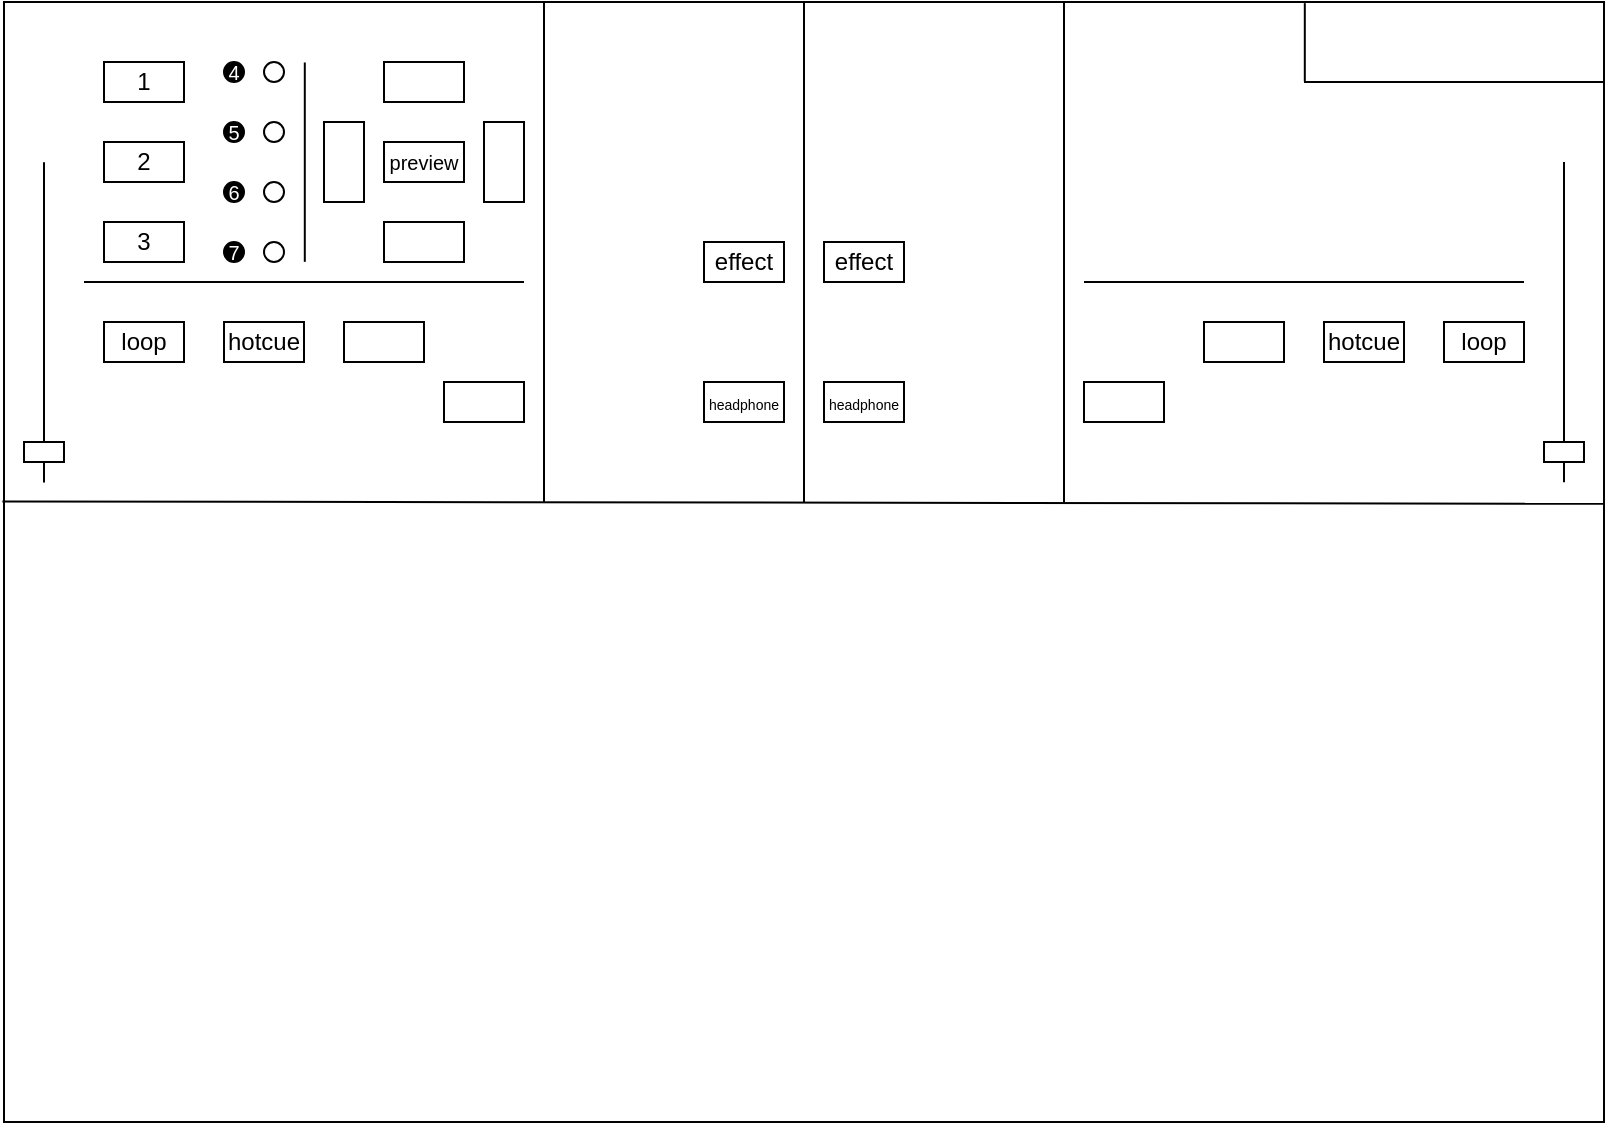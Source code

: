 <mxfile>
    <diagram id="B4NR_0uCJh04FXp4RiOp" name="Page-1">
        <mxGraphModel dx="894" dy="466" grid="1" gridSize="10" guides="1" tooltips="1" connect="1" arrows="1" fold="1" page="1" pageScale="1" pageWidth="850" pageHeight="1100" math="0" shadow="0">
            <root>
                <mxCell id="0"/>
                <mxCell id="1" parent="0"/>
                <mxCell id="2" value="" style="rounded=0;whiteSpace=wrap;html=1;" parent="1" vertex="1">
                    <mxGeometry x="40" y="40" width="800" height="560" as="geometry"/>
                </mxCell>
                <mxCell id="3" value="1" style="rounded=0;whiteSpace=wrap;html=1;" parent="1" vertex="1">
                    <mxGeometry x="90" y="70" width="40" height="20" as="geometry"/>
                </mxCell>
                <mxCell id="4" value="2" style="rounded=0;whiteSpace=wrap;html=1;" parent="1" vertex="1">
                    <mxGeometry x="90" y="110" width="40" height="20" as="geometry"/>
                </mxCell>
                <mxCell id="5" value="3" style="rounded=0;whiteSpace=wrap;html=1;" parent="1" vertex="1">
                    <mxGeometry x="90" y="150" width="40" height="20" as="geometry"/>
                </mxCell>
                <mxCell id="6" value="&lt;font color=&quot;#ffffff&quot; style=&quot;font-size: 10px;&quot;&gt;4&lt;/font&gt;" style="ellipse;whiteSpace=wrap;html=1;aspect=fixed;fillColor=#000000;fontSize=10;" parent="1" vertex="1">
                    <mxGeometry x="150" y="70" width="10" height="10" as="geometry"/>
                </mxCell>
                <mxCell id="7" value="&lt;font color=&quot;#ffffff&quot; style=&quot;font-size: 10px;&quot;&gt;5&lt;/font&gt;" style="ellipse;whiteSpace=wrap;html=1;aspect=fixed;fillColor=#000000;fontSize=10;" parent="1" vertex="1">
                    <mxGeometry x="150" y="100" width="10" height="10" as="geometry"/>
                </mxCell>
                <mxCell id="8" value="&lt;font color=&quot;#ffffff&quot; style=&quot;font-size: 10px;&quot;&gt;6&lt;/font&gt;" style="ellipse;whiteSpace=wrap;html=1;aspect=fixed;fillColor=#000000;fontSize=10;" parent="1" vertex="1">
                    <mxGeometry x="150" y="130" width="10" height="10" as="geometry"/>
                </mxCell>
                <mxCell id="9" value="&lt;font style=&quot;font-size: 10px;&quot; color=&quot;#ffffff&quot;&gt;7&lt;/font&gt;" style="ellipse;whiteSpace=wrap;html=1;aspect=fixed;fillColor=#000000;" parent="1" vertex="1">
                    <mxGeometry x="150" y="160" width="10" height="10" as="geometry"/>
                </mxCell>
                <mxCell id="14" value="" style="ellipse;whiteSpace=wrap;html=1;aspect=fixed;" parent="1" vertex="1">
                    <mxGeometry x="170" y="70" width="10" height="10" as="geometry"/>
                </mxCell>
                <mxCell id="15" value="" style="ellipse;whiteSpace=wrap;html=1;aspect=fixed;" parent="1" vertex="1">
                    <mxGeometry x="170" y="100" width="10" height="10" as="geometry"/>
                </mxCell>
                <mxCell id="16" value="" style="ellipse;whiteSpace=wrap;html=1;aspect=fixed;" parent="1" vertex="1">
                    <mxGeometry x="170" y="130" width="10" height="10" as="geometry"/>
                </mxCell>
                <mxCell id="17" value="" style="ellipse;whiteSpace=wrap;html=1;aspect=fixed;" parent="1" vertex="1">
                    <mxGeometry x="170" y="160" width="10" height="10" as="geometry"/>
                </mxCell>
                <mxCell id="18" value="" style="endArrow=none;html=1;entryX=0.188;entryY=0.054;entryDx=0;entryDy=0;entryPerimeter=0;exitX=0.188;exitY=0.232;exitDx=0;exitDy=0;exitPerimeter=0;" parent="1" source="2" target="2" edge="1">
                    <mxGeometry width="50" height="50" relative="1" as="geometry">
                        <mxPoint x="170" y="130" as="sourcePoint"/>
                        <mxPoint x="220" y="80" as="targetPoint"/>
                    </mxGeometry>
                </mxCell>
                <mxCell id="19" value="" style="endArrow=none;html=1;exitX=-0.001;exitY=0.446;exitDx=0;exitDy=0;entryX=1;entryY=0.448;entryDx=0;entryDy=0;exitPerimeter=0;entryPerimeter=0;" parent="1" source="2" target="2" edge="1">
                    <mxGeometry width="50" height="50" relative="1" as="geometry">
                        <mxPoint x="440" y="270" as="sourcePoint"/>
                        <mxPoint x="490" y="220" as="targetPoint"/>
                    </mxGeometry>
                </mxCell>
                <mxCell id="20" value="" style="endArrow=none;html=1;entryX=0.5;entryY=0;entryDx=0;entryDy=0;" parent="1" target="2" edge="1">
                    <mxGeometry width="50" height="50" relative="1" as="geometry">
                        <mxPoint x="440" y="290" as="sourcePoint"/>
                        <mxPoint x="500" y="110" as="targetPoint"/>
                    </mxGeometry>
                </mxCell>
                <mxCell id="21" value="" style="endArrow=none;html=1;entryX=0.025;entryY=0.143;entryDx=0;entryDy=0;entryPerimeter=0;exitX=0.025;exitY=0.429;exitDx=0;exitDy=0;exitPerimeter=0;" parent="1" source="2" target="2" edge="1">
                    <mxGeometry width="50" height="50" relative="1" as="geometry">
                        <mxPoint x="120" y="280" as="sourcePoint"/>
                        <mxPoint x="170" y="230" as="targetPoint"/>
                    </mxGeometry>
                </mxCell>
                <mxCell id="22" value="" style="endArrow=none;html=1;entryX=0.025;entryY=0.143;entryDx=0;entryDy=0;entryPerimeter=0;exitX=0.025;exitY=0.429;exitDx=0;exitDy=0;exitPerimeter=0;" parent="1" edge="1">
                    <mxGeometry width="50" height="50" relative="1" as="geometry">
                        <mxPoint x="820" y="280.16" as="sourcePoint"/>
                        <mxPoint x="820" y="120.0" as="targetPoint"/>
                    </mxGeometry>
                </mxCell>
                <mxCell id="24" value="" style="rounded=0;whiteSpace=wrap;html=1;fillColor=#FFFFFF;" parent="1" vertex="1">
                    <mxGeometry x="810" y="260" width="20" height="10" as="geometry"/>
                </mxCell>
                <mxCell id="26" value="" style="rounded=0;whiteSpace=wrap;html=1;fillColor=#FFFFFF;" parent="1" vertex="1">
                    <mxGeometry x="50" y="260" width="20" height="10" as="geometry"/>
                </mxCell>
                <mxCell id="29" value="" style="rounded=0;whiteSpace=wrap;html=1;" parent="1" vertex="1">
                    <mxGeometry x="230" y="70" width="40" height="20" as="geometry"/>
                </mxCell>
                <mxCell id="30" value="&lt;font style=&quot;font-size: 10px;&quot;&gt;preview&lt;/font&gt;" style="rounded=0;whiteSpace=wrap;html=1;" parent="1" vertex="1">
                    <mxGeometry x="230" y="110" width="40" height="20" as="geometry"/>
                </mxCell>
                <mxCell id="31" value="" style="rounded=0;whiteSpace=wrap;html=1;" parent="1" vertex="1">
                    <mxGeometry x="230" y="150" width="40" height="20" as="geometry"/>
                </mxCell>
                <mxCell id="32" value="" style="rounded=0;whiteSpace=wrap;html=1;rotation=-90;" parent="1" vertex="1">
                    <mxGeometry x="190" y="110" width="40" height="20" as="geometry"/>
                </mxCell>
                <mxCell id="33" value="" style="rounded=0;whiteSpace=wrap;html=1;rotation=-90;" parent="1" vertex="1">
                    <mxGeometry x="270" y="110" width="40" height="20" as="geometry"/>
                </mxCell>
                <mxCell id="34" value="" style="endArrow=none;html=1;entryX=0.5;entryY=0;entryDx=0;entryDy=0;" parent="1" edge="1">
                    <mxGeometry width="50" height="50" relative="1" as="geometry">
                        <mxPoint x="310.0" y="290" as="sourcePoint"/>
                        <mxPoint x="310.0" y="40" as="targetPoint"/>
                    </mxGeometry>
                </mxCell>
                <mxCell id="35" value="" style="endArrow=none;html=1;entryX=0.5;entryY=0;entryDx=0;entryDy=0;" parent="1" edge="1">
                    <mxGeometry width="50" height="50" relative="1" as="geometry">
                        <mxPoint x="570.0" y="290" as="sourcePoint"/>
                        <mxPoint x="570.0" y="40" as="targetPoint"/>
                    </mxGeometry>
                </mxCell>
                <mxCell id="37" value="" style="endArrow=none;html=1;fontSize=10;fontColor=#FFFFFF;exitX=0.05;exitY=0.25;exitDx=0;exitDy=0;exitPerimeter=0;" parent="1" edge="1">
                    <mxGeometry width="50" height="50" relative="1" as="geometry">
                        <mxPoint x="580" y="180" as="sourcePoint"/>
                        <mxPoint x="800" y="180" as="targetPoint"/>
                    </mxGeometry>
                </mxCell>
                <mxCell id="38" value="" style="endArrow=none;html=1;fontSize=10;fontColor=#FFFFFF;exitX=0.05;exitY=0.25;exitDx=0;exitDy=0;exitPerimeter=0;" parent="1" edge="1">
                    <mxGeometry width="50" height="50" relative="1" as="geometry">
                        <mxPoint x="80" y="180" as="sourcePoint"/>
                        <mxPoint x="300" y="180" as="targetPoint"/>
                    </mxGeometry>
                </mxCell>
                <mxCell id="39" value="" style="endArrow=none;html=1;fontSize=10;fontColor=#FFFFFF;" parent="1" edge="1">
                    <mxGeometry width="50" height="50" relative="1" as="geometry">
                        <mxPoint x="690" y="80" as="sourcePoint"/>
                        <mxPoint x="840" y="80" as="targetPoint"/>
                    </mxGeometry>
                </mxCell>
                <mxCell id="40" value="" style="endArrow=none;html=1;fontSize=10;fontColor=#FFFFFF;exitX=0.813;exitY=0.071;exitDx=0;exitDy=0;exitPerimeter=0;entryX=0.813;entryY=0.001;entryDx=0;entryDy=0;entryPerimeter=0;" parent="1" source="2" target="2" edge="1">
                    <mxGeometry width="50" height="50" relative="1" as="geometry">
                        <mxPoint x="690" y="90" as="sourcePoint"/>
                        <mxPoint x="740" y="40" as="targetPoint"/>
                    </mxGeometry>
                </mxCell>
                <mxCell id="41" value="loop" style="rounded=0;whiteSpace=wrap;html=1;" parent="1" vertex="1">
                    <mxGeometry x="90" y="200" width="40" height="20" as="geometry"/>
                </mxCell>
                <mxCell id="42" value="hotcue" style="rounded=0;whiteSpace=wrap;html=1;" parent="1" vertex="1">
                    <mxGeometry x="150" y="200" width="40" height="20" as="geometry"/>
                </mxCell>
                <mxCell id="43" value="" style="rounded=0;whiteSpace=wrap;html=1;" parent="1" vertex="1">
                    <mxGeometry x="210" y="200" width="40" height="20" as="geometry"/>
                </mxCell>
                <mxCell id="44" value="" style="rounded=0;whiteSpace=wrap;html=1;" parent="1" vertex="1">
                    <mxGeometry x="260" y="230" width="40" height="20" as="geometry"/>
                </mxCell>
                <mxCell id="45" value="" style="rounded=0;whiteSpace=wrap;html=1;flipH=0;flipV=0;direction=west;" parent="1" vertex="1">
                    <mxGeometry x="640" y="200" width="40" height="20" as="geometry"/>
                </mxCell>
                <mxCell id="46" value="hotcue" style="rounded=0;whiteSpace=wrap;html=1;flipH=0;flipV=0;direction=west;" parent="1" vertex="1">
                    <mxGeometry x="700" y="200" width="40" height="20" as="geometry"/>
                </mxCell>
                <mxCell id="47" value="loop" style="rounded=0;whiteSpace=wrap;html=1;flipH=0;flipV=0;direction=west;" parent="1" vertex="1">
                    <mxGeometry x="760" y="200" width="40" height="20" as="geometry"/>
                </mxCell>
                <mxCell id="48" value="" style="rounded=0;whiteSpace=wrap;html=1;flipH=0;flipV=0;direction=west;" parent="1" vertex="1">
                    <mxGeometry x="580" y="230" width="40" height="20" as="geometry"/>
                </mxCell>
                <mxCell id="49" value="&lt;font style=&quot;font-size: 7px;&quot;&gt;headphone&lt;/font&gt;" style="rounded=0;whiteSpace=wrap;html=1;" vertex="1" parent="1">
                    <mxGeometry x="390" y="230" width="40" height="20" as="geometry"/>
                </mxCell>
                <mxCell id="50" value="effect" style="rounded=0;whiteSpace=wrap;html=1;" vertex="1" parent="1">
                    <mxGeometry x="390" y="160" width="40" height="20" as="geometry"/>
                </mxCell>
                <mxCell id="51" value="&lt;font style=&quot;font-size: 7px;&quot;&gt;headphone&lt;/font&gt;" style="rounded=0;whiteSpace=wrap;html=1;" vertex="1" parent="1">
                    <mxGeometry x="450" y="230" width="40" height="20" as="geometry"/>
                </mxCell>
                <mxCell id="52" value="effect" style="rounded=0;whiteSpace=wrap;html=1;" vertex="1" parent="1">
                    <mxGeometry x="450" y="160" width="40" height="20" as="geometry"/>
                </mxCell>
            </root>
        </mxGraphModel>
    </diagram>
</mxfile>
